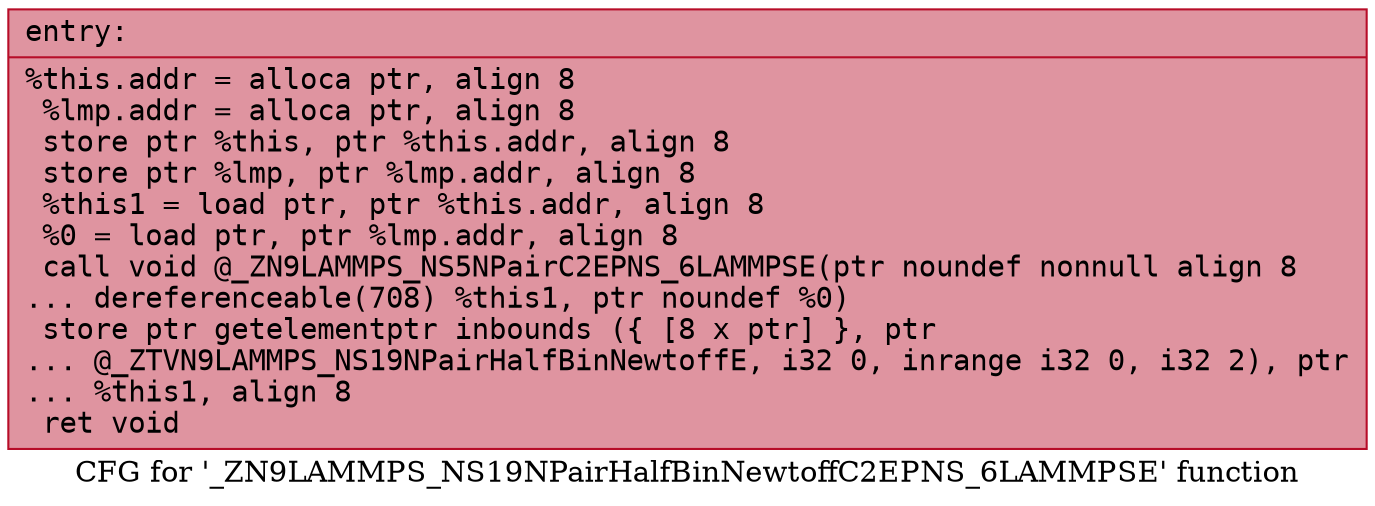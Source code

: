 digraph "CFG for '_ZN9LAMMPS_NS19NPairHalfBinNewtoffC2EPNS_6LAMMPSE' function" {
	label="CFG for '_ZN9LAMMPS_NS19NPairHalfBinNewtoffC2EPNS_6LAMMPSE' function";

	Node0x55fe73844670 [shape=record,color="#b70d28ff", style=filled, fillcolor="#b70d2870" fontname="Courier",label="{entry:\l|  %this.addr = alloca ptr, align 8\l  %lmp.addr = alloca ptr, align 8\l  store ptr %this, ptr %this.addr, align 8\l  store ptr %lmp, ptr %lmp.addr, align 8\l  %this1 = load ptr, ptr %this.addr, align 8\l  %0 = load ptr, ptr %lmp.addr, align 8\l  call void @_ZN9LAMMPS_NS5NPairC2EPNS_6LAMMPSE(ptr noundef nonnull align 8\l... dereferenceable(708) %this1, ptr noundef %0)\l  store ptr getelementptr inbounds (\{ [8 x ptr] \}, ptr\l... @_ZTVN9LAMMPS_NS19NPairHalfBinNewtoffE, i32 0, inrange i32 0, i32 2), ptr\l... %this1, align 8\l  ret void\l}"];
}
